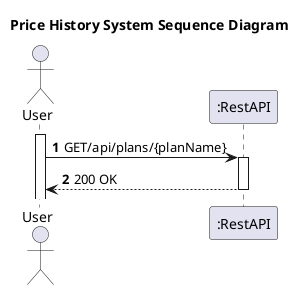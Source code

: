 @startuml
'https://plantuml.com/sequence-diagram

title Price History System Sequence Diagram

autoactivate on
autonumber

actor "User" as User
participant ":RestAPI" as System

activate User

User -> System: GET/api/plans/{planName}
System --> User: 200 OK



@enduml
